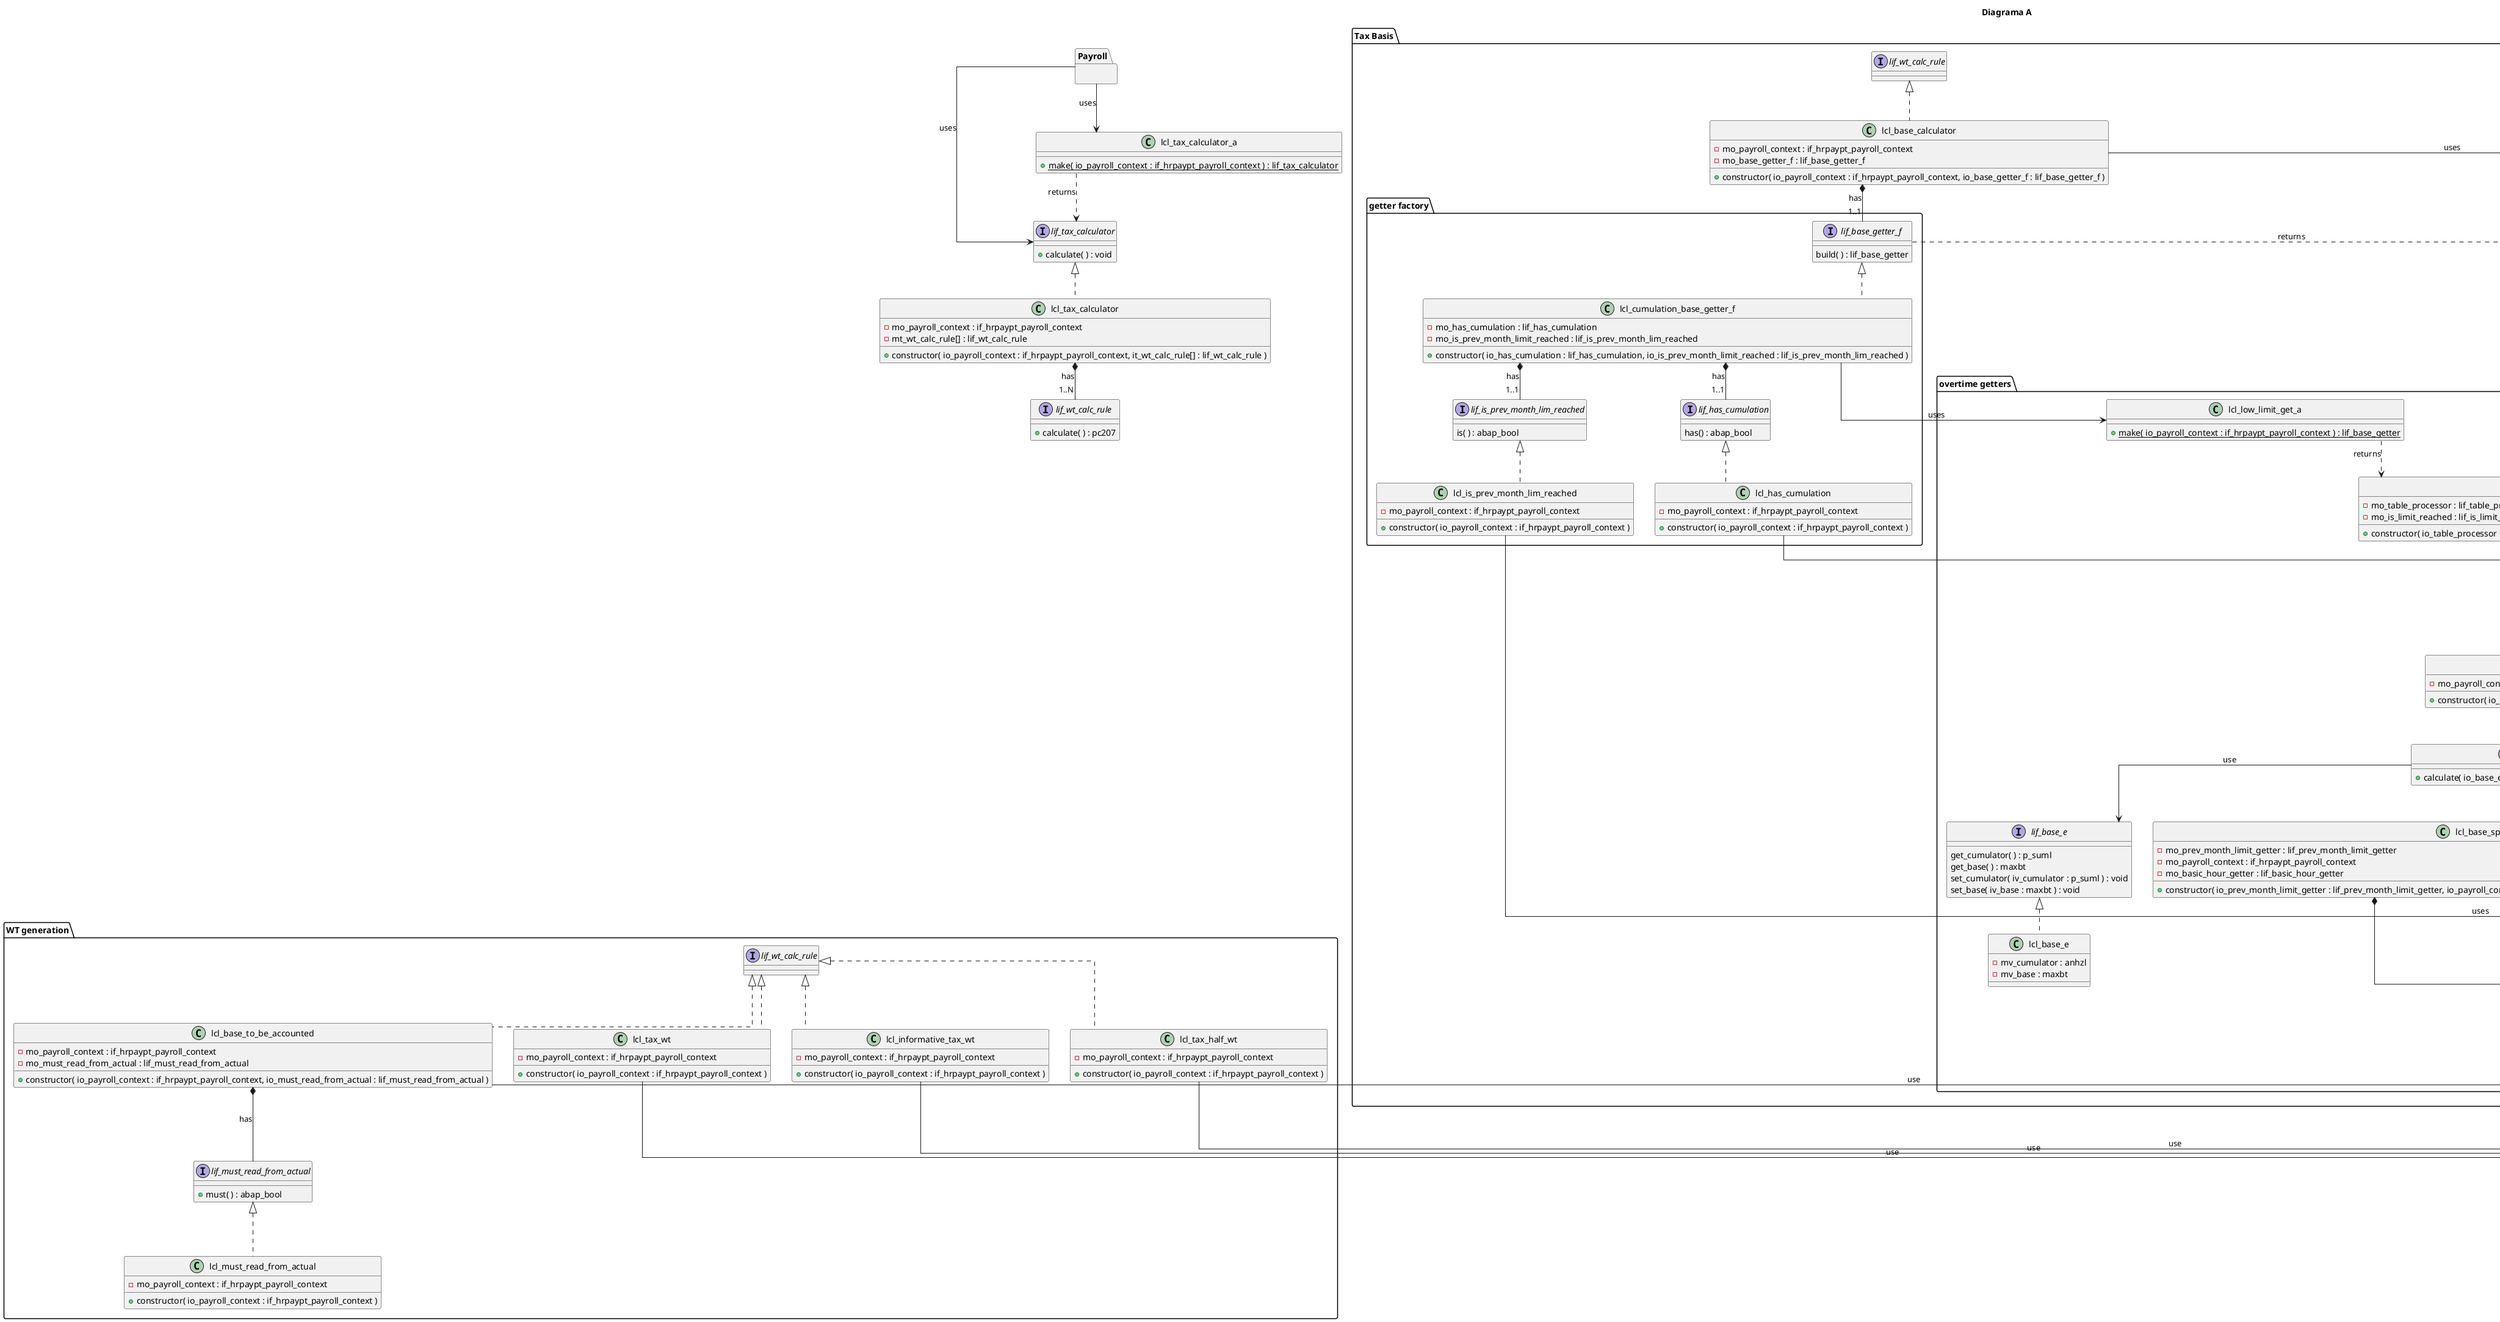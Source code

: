 @startuml diagrama_A

    '13 Interfaces
    '23 Classes
    '5 Enumeradores

    title Diagrama A

    skinparam linetype ortho

    package Payroll {

    }

    interface lif_tax_calculator{
        +calculate( ) : void
    }
    
    class lcl_tax_calculator_a{
        +{static}make( io_payroll_context : if_hrpaypt_payroll_context ) : lif_tax_calculator
    }

    class lcl_tax_calculator implements lif_tax_calculator{
            -mo_payroll_context : if_hrpaypt_payroll_context
            -mt_wt_calc_rule[] : lif_wt_calc_rule
            +constructor( io_payroll_context : if_hrpaypt_payroll_context, it_wt_calc_rule[] : lif_wt_calc_rule )
    }

    interface lif_wt_calc_rule{
        + calculate( ) : pc207
    }

    package Overtime_tax_Basis_for_period as "Tax Basis"{

        class lcl_base_calculator implements lif_wt_calc_rule{
            -mo_payroll_context : if_hrpaypt_payroll_context
            -mo_base_getter_f : lif_base_getter_f
            +constructor( io_payroll_context : if_hrpaypt_payroll_context, io_base_getter_f : lif_base_getter_f )
        }
        package overtime_getter_factory as "getter factory"{ 
            interface lif_base_getter_f{
                build( ) : lif_base_getter
            }

            class lcl_cumulation_base_getter_f implements lif_base_getter_f{
                -mo_has_cumulation : lif_has_cumulation
                -mo_is_prev_month_limit_reached : lif_is_prev_month_lim_reached
                +constructor( io_has_cumulation : lif_has_cumulation, io_is_prev_month_limit_reached : lif_is_prev_month_lim_reached )
            }
            interface lif_is_prev_month_lim_reached{
                is( ) : abap_bool
            }

            class lcl_is_prev_month_lim_reached implements lif_is_prev_month_lim_reached {
                -mo_payroll_context : if_hrpaypt_payroll_context
                +constructor( io_payroll_context : if_hrpaypt_payroll_context )
            }

            interface lif_has_cumulation{
                has() : abap_bool
            }
            class lcl_has_cumulation implements lif_has_cumulation{
                -mo_payroll_context : if_hrpaypt_payroll_context
                +constructor( io_payroll_context : if_hrpaypt_payroll_context )
            }
        }
        package overtime_getter as "overtime getters"{
            interface lif_base_getter{
                get() : maxbt
            }
            class lcl_cumulation_base_getter implements lif_base_getter{
                -mo_payroll_context : if_hrpaypt_payroll_context
                +constructor( io_payroll_context : if_hrpaypt_payroll_context )
            }

            class lcl_hg_limit_getter implements lif_base_getter{
                -mo_payroll_context : if_hrpaypt_payroll_context
                +constructor( io_payroll_context : if_hrpaypt_payroll_context )
            }

            class lcl_low_limit_get_a{
                +{static}make( io_payroll_context : if_hrpaypt_payroll_context ) : lif_base_getter
            }
            class lcl_lt_limit_getter implements lif_base_getter{
                - mo_table_processor : lif_table_processor
                - mo_is_limit_reached : lif_is_limit_reached
                +constructor( io_table_processor : lif_table_processor, io_is_limit_reached : lif_is_limit_reached )
            }

            lcl_cumulation_base_getter_f --> lcl_low_limit_get_a : uses
            lcl_low_limit_get_a ..> lcl_lt_limit_getter : returns
            interface lif_is_limit_reached{
                is( ) : abap_bool
            }

            class lcl_is_limit_reached implements lif_is_limit_reached {
                - mo_payroll_context : if_hrpaypt_payroll_context
                +constructor( io_payroll_context : if_hrpaypt_payroll_context )
            }

            interface lif_table_processor{
                + process( ) : maxbt
            }

            class lcl_table_processor implements lif_table_processor{
                - mo_payroll_context : if_hrpaypt_payroll_context
                +constructor( io_payroll_context : if_hrpaypt_payroll_context )
            }

            interface lif_prev_month_limit_getter{
                + get( ) : p_suml
            }

            class lcl_prev_month_limit_getter implements lif_prev_month_limit_getter {
                - mo_payroll_context : if_hrpaypt_payroll_context
                +constructor( io_payroll_context : if_hrpaypt_payroll_context )
            }

            class lcl_cumulator_updater implements lif_base_calculation_rule{
                - mo_prev_month_limit_getter : lif_prev_month_limit_getter
                +constructor( io_payroll_context : if_hrpaypt_payroll_context )
            }

            interface lif_base_calculation_rule{
                + calculate( io_base_e : lif_base_e, is_current_overtime : PC2BF ) : void
            }

            class lcl_base_full_hours implements lif_base_calculation_rule{
                - mo_prev_month_limit_getter : lif_prev_month_limit_getter
                - mo_payroll_context : if_hrpaypt_payroll_context
                - mo_basic_hour_getter : lif_basic_hour_getter
                +constructor( io_prev_month_limit_getter : lif_prev_month_limit_getter, io_payroll_context : if_hrpaypt_payroll_context, io_basic_hour_getter : lif_basic_hour_getter )
            }

            class lcl_base_split_hours implements lif_base_calculation_rule{
                - mo_prev_month_limit_getter : lif_prev_month_limit_getter
                - mo_payroll_context : if_hrpaypt_payroll_context
                - mo_basic_hour_getter : lif_basic_hour_getter
                +constructor( io_prev_month_limit_getter : lif_prev_month_limit_getter, io_payroll_context : if_hrpaypt_payroll_context, io_basic_hour_getter : lif_basic_hour_getter )
            }

            interface lif_basic_hour_getter{
                + get( ) : pc207
            }

            class lcl_basic_hour_getter implements lif_basic_hour_getter{
                - mo_payroll_context : if_hrpaypt_payroll_context
                +constructor( io_payroll_context : if_hrpaypt_payroll_context )
            }

            interface lif_base_e{
                get_cumulator( ) : p_suml
                get_base( ) : maxbt 
                set_cumulator( iv_cumulator : p_suml ) : void
                set_base( iv_base : maxbt ) : void
            }

            class lcl_base_e implements lif_base_e {
                - mv_cumulator : anhzl 
                - mv_base : maxbt
            }
                
        }
        
    }

    package wage_type_generator as "WT generation"{

        class lcl_base_to_be_accounted implements lif_wt_calc_rule{
            - mo_payroll_context : if_hrpaypt_payroll_context
            - mo_must_read_from_actual : lif_must_read_from_actual
            +constructor( io_payroll_context : if_hrpaypt_payroll_context, io_must_read_from_actual : lif_must_read_from_actual )
        }

        interface lif_must_read_from_actual{
            + must( ) : abap_bool 
        }
        class lcl_must_read_from_actual implements lif_must_read_from_actual{
            - mo_payroll_context : if_hrpaypt_payroll_context
            +constructor( io_payroll_context : if_hrpaypt_payroll_context )
        }

        class lcl_informative_tax_wt implements lif_wt_calc_rule{
            - mo_payroll_context : if_hrpaypt_payroll_context
            +constructor( io_payroll_context : if_hrpaypt_payroll_context )
        }

        class lcl_tax_half_wt implements lif_wt_calc_rule{
            - mo_payroll_context : if_hrpaypt_payroll_context
            +constructor( io_payroll_context : if_hrpaypt_payroll_context )
        }

        class lcl_tax_wt implements lif_wt_calc_rule{
            - mo_payroll_context : if_hrpaypt_payroll_context
            +constructor( io_payroll_context : if_hrpaypt_payroll_context )
        }

    }

    package enumerators as "enumerators"{
            enum lce_base{
                +gc_base_cumulator : 'BAOV'
            }


            enum lce_monthly_hours{
                +gc_monthly_hours_base : 'MNTH'
            }

            enum lce_hour_limit{
                +gc_yearly_limit_wage_type : 'YEAR'
                +gc_yearly_hour_limit : '100'
            }
            enum lce_basic_hour{
                +gc_base_hour_identifier : 'HRAM'
            }

            enum lce_tax_wage_types{
                + gc_tributive_wage : '/10V' 
                + gc_tax :  '/401'
                + gc_tax_copy :  'K401'
                + gc_half_tax : '/4OV'
            }
        }

        lcl_cumulation_base_getter--> lce_base : uses
        lcl_hg_limit_getter--> lce_monthly_hours : uses
        lcl_has_cumulation--> lce_base : uses
        lcl_base_calculator--> lif_base_getter : uses
        lcl_base_calculator *-- "1..1" lif_base_getter_f : has
        lcl_cumulation_base_getter_f *-- "1..1" lif_has_cumulation : has
        lcl_cumulation_base_getter_f *-- "1..1" lif_is_prev_month_lim_reached : has
        lif_base_getter_f..> "1..1" lif_base_getter :returns
        lcl_is_prev_month_lim_reached --> lce_hour_limit : uses
        lcl_lt_limit_getter *-- "1..1" lif_is_limit_reached : has
        lcl_lt_limit_getter *-- "1..1" lif_table_processor : has
        lcl_is_limit_reached --> lce_hour_limit : use
        lcl_is_limit_reached --> lce_monthly_hours : use
        lcl_cumulator_updater *-- "1..1" lif_prev_month_limit_getter : has
        lif_base_calculation_rule --> lif_base_e : use
        lcl_table_processor *-- "1..N" lif_base_calculation_rule : has
        lcl_basic_hour_getter --> lce_basic_hour : use
        lcl_base_full_hours *-- lif_basic_hour_getter : has
        lcl_base_full_hours *-- lif_prev_month_limit_getter : has
        lcl_base_split_hours *-- lif_basic_hour_getter : has
        lcl_base_split_hours *-- lif_prev_month_limit_getter : has
        lcl_tax_calculator  *-- "1..N" lif_wt_calc_rule : has
        lcl_base_to_be_accounted *-- lif_must_read_from_actual : has
        Payroll --> lif_tax_calculator : uses
        lcl_base_to_be_accounted -->lce_tax_wage_types  : use
        lcl_informative_tax_wt --> lce_tax_wage_types  : use
        lcl_tax_half_wt--> lce_tax_wage_types  : use
        lcl_tax_wt--> lce_tax_wage_types  : use
        Payroll --> lcl_tax_calculator_a : uses
        lcl_tax_calculator_a ..> lif_tax_calculator : returns
@enduml